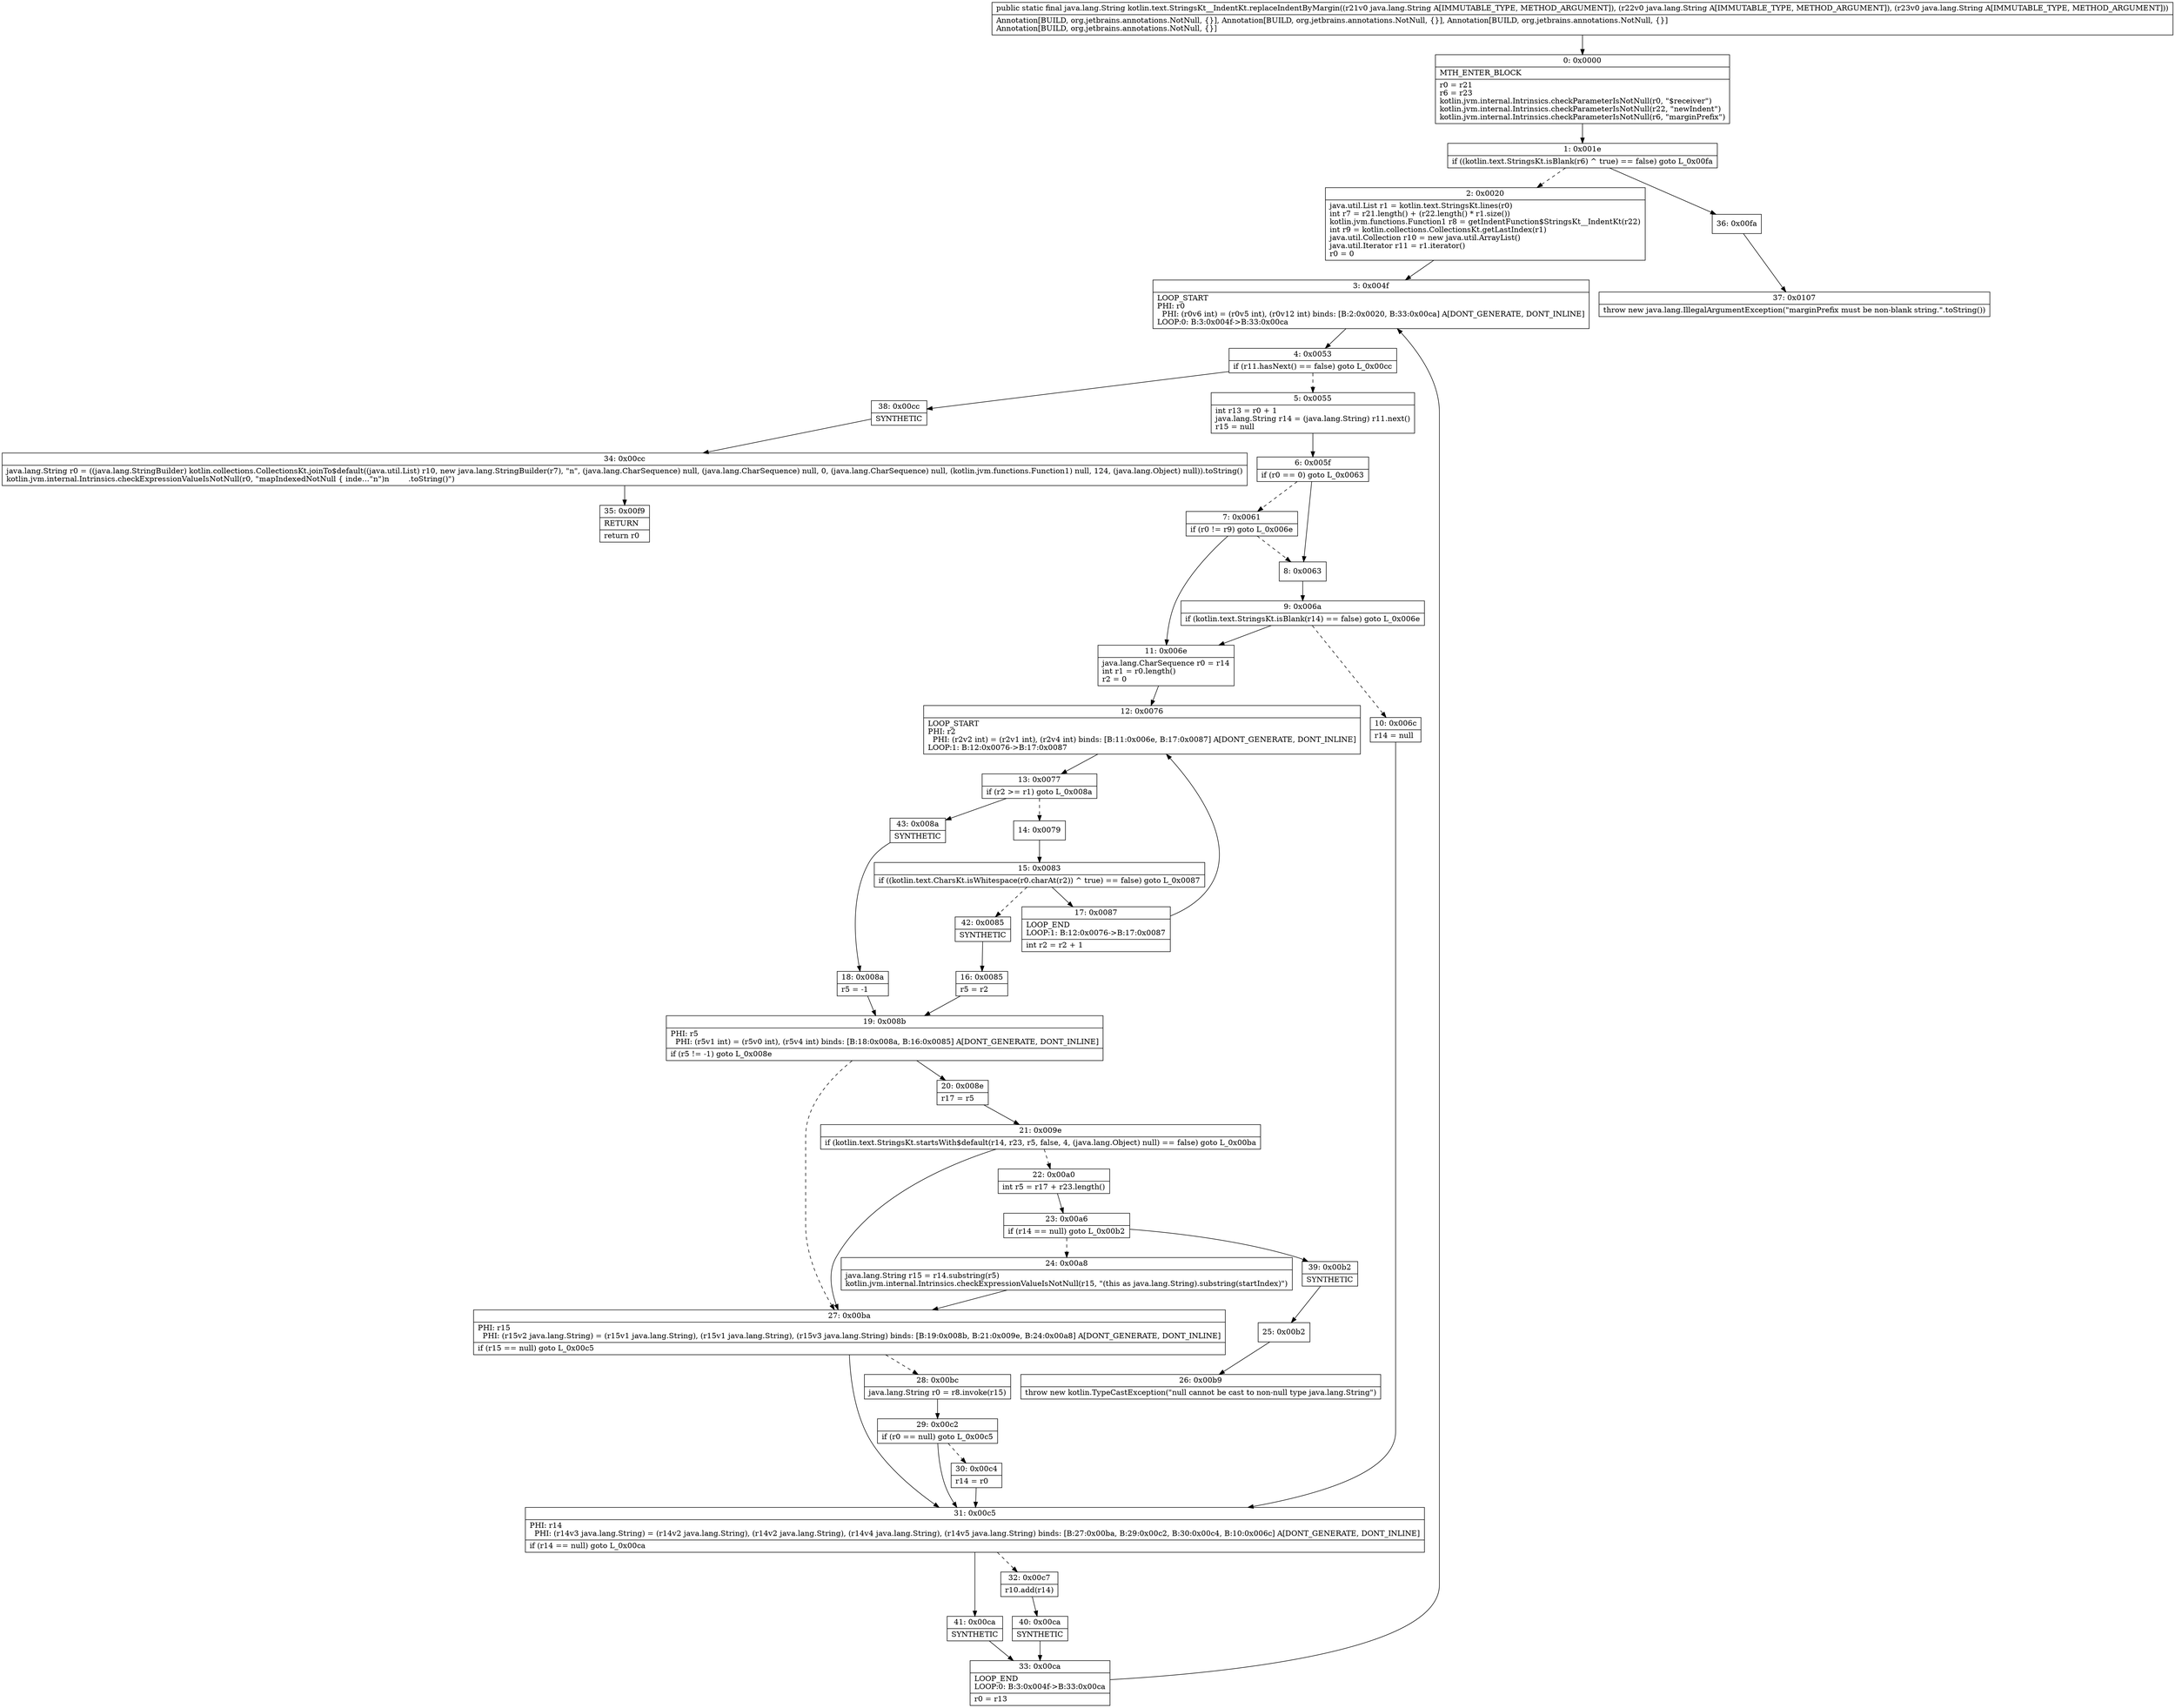 digraph "CFG forkotlin.text.StringsKt__IndentKt.replaceIndentByMargin(Ljava\/lang\/String;Ljava\/lang\/String;Ljava\/lang\/String;)Ljava\/lang\/String;" {
Node_0 [shape=record,label="{0\:\ 0x0000|MTH_ENTER_BLOCK\l|r0 = r21\lr6 = r23\lkotlin.jvm.internal.Intrinsics.checkParameterIsNotNull(r0, \"$receiver\")\lkotlin.jvm.internal.Intrinsics.checkParameterIsNotNull(r22, \"newIndent\")\lkotlin.jvm.internal.Intrinsics.checkParameterIsNotNull(r6, \"marginPrefix\")\l}"];
Node_1 [shape=record,label="{1\:\ 0x001e|if ((kotlin.text.StringsKt.isBlank(r6) ^ true) == false) goto L_0x00fa\l}"];
Node_2 [shape=record,label="{2\:\ 0x0020|java.util.List r1 = kotlin.text.StringsKt.lines(r0)\lint r7 = r21.length() + (r22.length() * r1.size())\lkotlin.jvm.functions.Function1 r8 = getIndentFunction$StringsKt__IndentKt(r22)\lint r9 = kotlin.collections.CollectionsKt.getLastIndex(r1)\ljava.util.Collection r10 = new java.util.ArrayList()\ljava.util.Iterator r11 = r1.iterator()\lr0 = 0\l}"];
Node_3 [shape=record,label="{3\:\ 0x004f|LOOP_START\lPHI: r0 \l  PHI: (r0v6 int) = (r0v5 int), (r0v12 int) binds: [B:2:0x0020, B:33:0x00ca] A[DONT_GENERATE, DONT_INLINE]\lLOOP:0: B:3:0x004f\-\>B:33:0x00ca\l}"];
Node_4 [shape=record,label="{4\:\ 0x0053|if (r11.hasNext() == false) goto L_0x00cc\l}"];
Node_5 [shape=record,label="{5\:\ 0x0055|int r13 = r0 + 1\ljava.lang.String r14 = (java.lang.String) r11.next()\lr15 = null\l}"];
Node_6 [shape=record,label="{6\:\ 0x005f|if (r0 == 0) goto L_0x0063\l}"];
Node_7 [shape=record,label="{7\:\ 0x0061|if (r0 != r9) goto L_0x006e\l}"];
Node_8 [shape=record,label="{8\:\ 0x0063}"];
Node_9 [shape=record,label="{9\:\ 0x006a|if (kotlin.text.StringsKt.isBlank(r14) == false) goto L_0x006e\l}"];
Node_10 [shape=record,label="{10\:\ 0x006c|r14 = null\l}"];
Node_11 [shape=record,label="{11\:\ 0x006e|java.lang.CharSequence r0 = r14\lint r1 = r0.length()\lr2 = 0\l}"];
Node_12 [shape=record,label="{12\:\ 0x0076|LOOP_START\lPHI: r2 \l  PHI: (r2v2 int) = (r2v1 int), (r2v4 int) binds: [B:11:0x006e, B:17:0x0087] A[DONT_GENERATE, DONT_INLINE]\lLOOP:1: B:12:0x0076\-\>B:17:0x0087\l}"];
Node_13 [shape=record,label="{13\:\ 0x0077|if (r2 \>= r1) goto L_0x008a\l}"];
Node_14 [shape=record,label="{14\:\ 0x0079}"];
Node_15 [shape=record,label="{15\:\ 0x0083|if ((kotlin.text.CharsKt.isWhitespace(r0.charAt(r2)) ^ true) == false) goto L_0x0087\l}"];
Node_16 [shape=record,label="{16\:\ 0x0085|r5 = r2\l}"];
Node_17 [shape=record,label="{17\:\ 0x0087|LOOP_END\lLOOP:1: B:12:0x0076\-\>B:17:0x0087\l|int r2 = r2 + 1\l}"];
Node_18 [shape=record,label="{18\:\ 0x008a|r5 = \-1\l}"];
Node_19 [shape=record,label="{19\:\ 0x008b|PHI: r5 \l  PHI: (r5v1 int) = (r5v0 int), (r5v4 int) binds: [B:18:0x008a, B:16:0x0085] A[DONT_GENERATE, DONT_INLINE]\l|if (r5 != \-1) goto L_0x008e\l}"];
Node_20 [shape=record,label="{20\:\ 0x008e|r17 = r5\l}"];
Node_21 [shape=record,label="{21\:\ 0x009e|if (kotlin.text.StringsKt.startsWith$default(r14, r23, r5, false, 4, (java.lang.Object) null) == false) goto L_0x00ba\l}"];
Node_22 [shape=record,label="{22\:\ 0x00a0|int r5 = r17 + r23.length()\l}"];
Node_23 [shape=record,label="{23\:\ 0x00a6|if (r14 == null) goto L_0x00b2\l}"];
Node_24 [shape=record,label="{24\:\ 0x00a8|java.lang.String r15 = r14.substring(r5)\lkotlin.jvm.internal.Intrinsics.checkExpressionValueIsNotNull(r15, \"(this as java.lang.String).substring(startIndex)\")\l}"];
Node_25 [shape=record,label="{25\:\ 0x00b2}"];
Node_26 [shape=record,label="{26\:\ 0x00b9|throw new kotlin.TypeCastException(\"null cannot be cast to non\-null type java.lang.String\")\l}"];
Node_27 [shape=record,label="{27\:\ 0x00ba|PHI: r15 \l  PHI: (r15v2 java.lang.String) = (r15v1 java.lang.String), (r15v1 java.lang.String), (r15v3 java.lang.String) binds: [B:19:0x008b, B:21:0x009e, B:24:0x00a8] A[DONT_GENERATE, DONT_INLINE]\l|if (r15 == null) goto L_0x00c5\l}"];
Node_28 [shape=record,label="{28\:\ 0x00bc|java.lang.String r0 = r8.invoke(r15)\l}"];
Node_29 [shape=record,label="{29\:\ 0x00c2|if (r0 == null) goto L_0x00c5\l}"];
Node_30 [shape=record,label="{30\:\ 0x00c4|r14 = r0\l}"];
Node_31 [shape=record,label="{31\:\ 0x00c5|PHI: r14 \l  PHI: (r14v3 java.lang.String) = (r14v2 java.lang.String), (r14v2 java.lang.String), (r14v4 java.lang.String), (r14v5 java.lang.String) binds: [B:27:0x00ba, B:29:0x00c2, B:30:0x00c4, B:10:0x006c] A[DONT_GENERATE, DONT_INLINE]\l|if (r14 == null) goto L_0x00ca\l}"];
Node_32 [shape=record,label="{32\:\ 0x00c7|r10.add(r14)\l}"];
Node_33 [shape=record,label="{33\:\ 0x00ca|LOOP_END\lLOOP:0: B:3:0x004f\-\>B:33:0x00ca\l|r0 = r13\l}"];
Node_34 [shape=record,label="{34\:\ 0x00cc|java.lang.String r0 = ((java.lang.StringBuilder) kotlin.collections.CollectionsKt.joinTo$default((java.util.List) r10, new java.lang.StringBuilder(r7), \"n\", (java.lang.CharSequence) null, (java.lang.CharSequence) null, 0, (java.lang.CharSequence) null, (kotlin.jvm.functions.Function1) null, 124, (java.lang.Object) null)).toString()\lkotlin.jvm.internal.Intrinsics.checkExpressionValueIsNotNull(r0, \"mapIndexedNotNull \{ inde…\"n\")n        .toString()\")\l}"];
Node_35 [shape=record,label="{35\:\ 0x00f9|RETURN\l|return r0\l}"];
Node_36 [shape=record,label="{36\:\ 0x00fa}"];
Node_37 [shape=record,label="{37\:\ 0x0107|throw new java.lang.IllegalArgumentException(\"marginPrefix must be non\-blank string.\".toString())\l}"];
Node_38 [shape=record,label="{38\:\ 0x00cc|SYNTHETIC\l}"];
Node_39 [shape=record,label="{39\:\ 0x00b2|SYNTHETIC\l}"];
Node_40 [shape=record,label="{40\:\ 0x00ca|SYNTHETIC\l}"];
Node_41 [shape=record,label="{41\:\ 0x00ca|SYNTHETIC\l}"];
Node_42 [shape=record,label="{42\:\ 0x0085|SYNTHETIC\l}"];
Node_43 [shape=record,label="{43\:\ 0x008a|SYNTHETIC\l}"];
MethodNode[shape=record,label="{public static final java.lang.String kotlin.text.StringsKt__IndentKt.replaceIndentByMargin((r21v0 java.lang.String A[IMMUTABLE_TYPE, METHOD_ARGUMENT]), (r22v0 java.lang.String A[IMMUTABLE_TYPE, METHOD_ARGUMENT]), (r23v0 java.lang.String A[IMMUTABLE_TYPE, METHOD_ARGUMENT]))  | Annotation[BUILD, org.jetbrains.annotations.NotNull, \{\}], Annotation[BUILD, org.jetbrains.annotations.NotNull, \{\}], Annotation[BUILD, org.jetbrains.annotations.NotNull, \{\}]\lAnnotation[BUILD, org.jetbrains.annotations.NotNull, \{\}]\l}"];
MethodNode -> Node_0;
Node_0 -> Node_1;
Node_1 -> Node_2[style=dashed];
Node_1 -> Node_36;
Node_2 -> Node_3;
Node_3 -> Node_4;
Node_4 -> Node_5[style=dashed];
Node_4 -> Node_38;
Node_5 -> Node_6;
Node_6 -> Node_7[style=dashed];
Node_6 -> Node_8;
Node_7 -> Node_8[style=dashed];
Node_7 -> Node_11;
Node_8 -> Node_9;
Node_9 -> Node_10[style=dashed];
Node_9 -> Node_11;
Node_10 -> Node_31;
Node_11 -> Node_12;
Node_12 -> Node_13;
Node_13 -> Node_14[style=dashed];
Node_13 -> Node_43;
Node_14 -> Node_15;
Node_15 -> Node_17;
Node_15 -> Node_42[style=dashed];
Node_16 -> Node_19;
Node_17 -> Node_12;
Node_18 -> Node_19;
Node_19 -> Node_20;
Node_19 -> Node_27[style=dashed];
Node_20 -> Node_21;
Node_21 -> Node_22[style=dashed];
Node_21 -> Node_27;
Node_22 -> Node_23;
Node_23 -> Node_24[style=dashed];
Node_23 -> Node_39;
Node_24 -> Node_27;
Node_25 -> Node_26;
Node_27 -> Node_28[style=dashed];
Node_27 -> Node_31;
Node_28 -> Node_29;
Node_29 -> Node_30[style=dashed];
Node_29 -> Node_31;
Node_30 -> Node_31;
Node_31 -> Node_32[style=dashed];
Node_31 -> Node_41;
Node_32 -> Node_40;
Node_33 -> Node_3;
Node_34 -> Node_35;
Node_36 -> Node_37;
Node_38 -> Node_34;
Node_39 -> Node_25;
Node_40 -> Node_33;
Node_41 -> Node_33;
Node_42 -> Node_16;
Node_43 -> Node_18;
}

